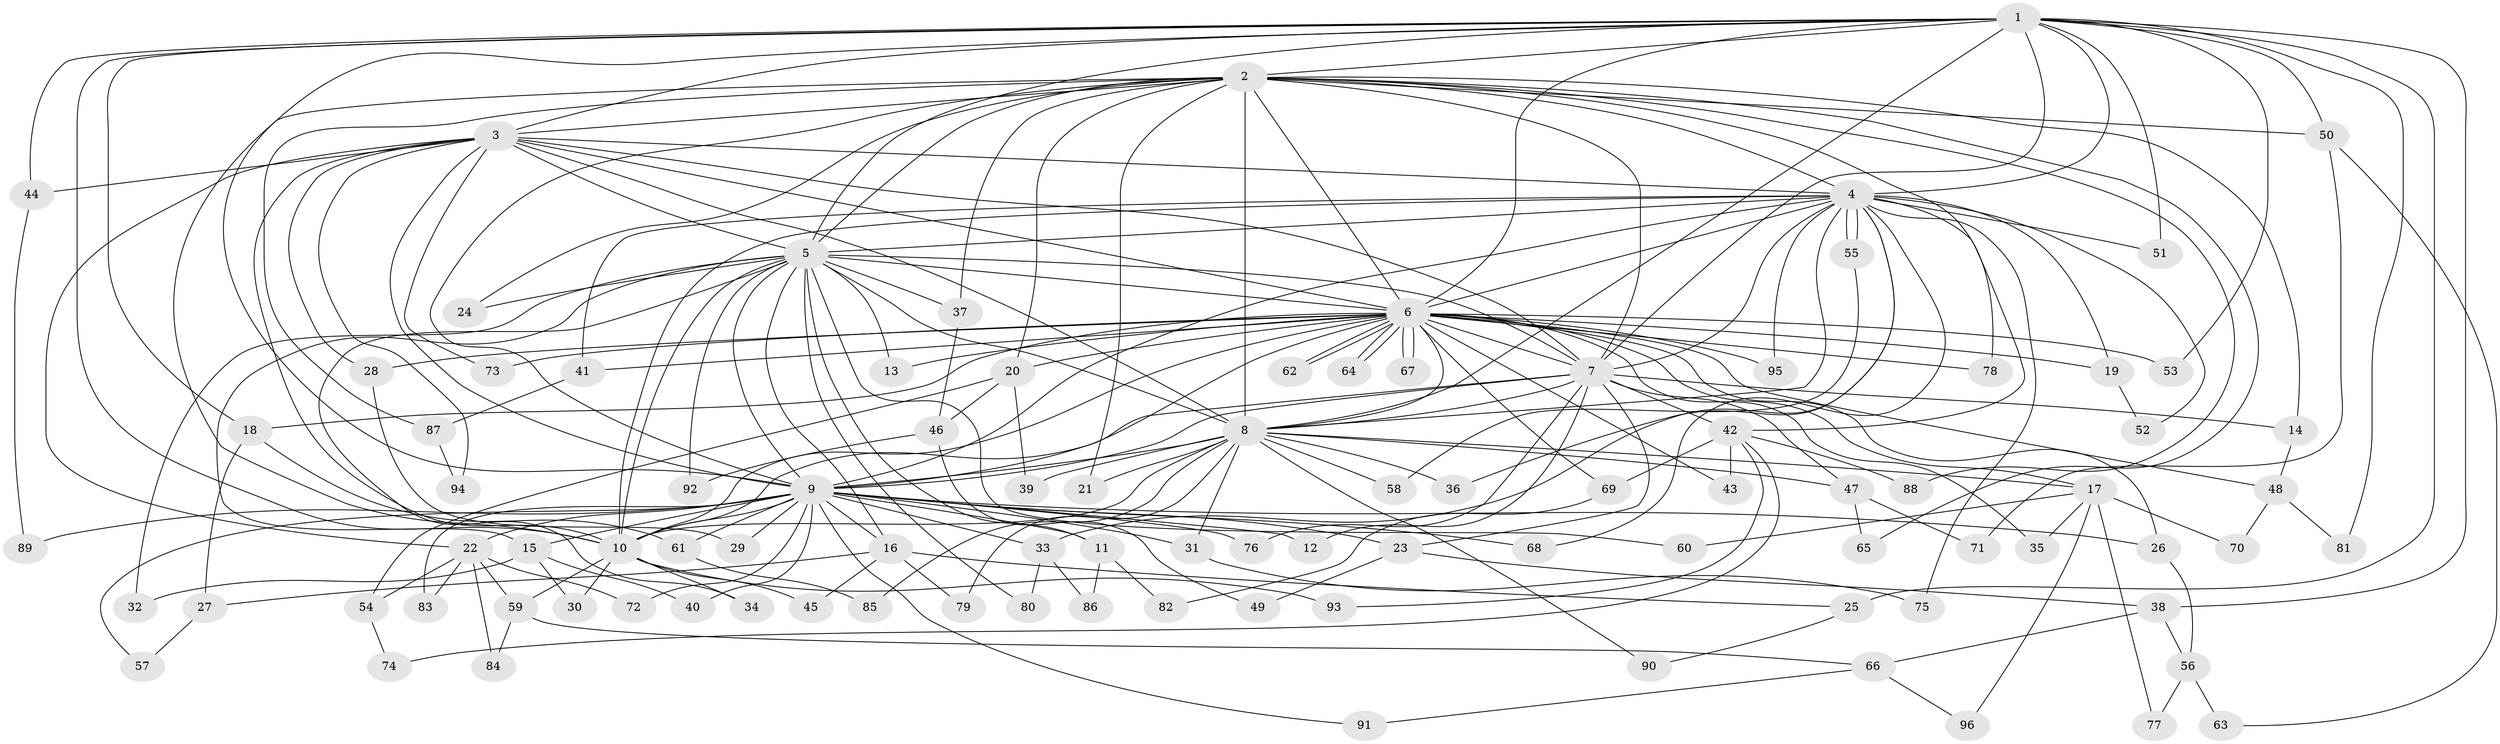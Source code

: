 // Generated by graph-tools (version 1.1) at 2025/49/03/09/25 03:49:38]
// undirected, 96 vertices, 217 edges
graph export_dot {
graph [start="1"]
  node [color=gray90,style=filled];
  1;
  2;
  3;
  4;
  5;
  6;
  7;
  8;
  9;
  10;
  11;
  12;
  13;
  14;
  15;
  16;
  17;
  18;
  19;
  20;
  21;
  22;
  23;
  24;
  25;
  26;
  27;
  28;
  29;
  30;
  31;
  32;
  33;
  34;
  35;
  36;
  37;
  38;
  39;
  40;
  41;
  42;
  43;
  44;
  45;
  46;
  47;
  48;
  49;
  50;
  51;
  52;
  53;
  54;
  55;
  56;
  57;
  58;
  59;
  60;
  61;
  62;
  63;
  64;
  65;
  66;
  67;
  68;
  69;
  70;
  71;
  72;
  73;
  74;
  75;
  76;
  77;
  78;
  79;
  80;
  81;
  82;
  83;
  84;
  85;
  86;
  87;
  88;
  89;
  90;
  91;
  92;
  93;
  94;
  95;
  96;
  1 -- 2;
  1 -- 3;
  1 -- 4;
  1 -- 5;
  1 -- 6;
  1 -- 7;
  1 -- 8;
  1 -- 9;
  1 -- 10;
  1 -- 18;
  1 -- 25;
  1 -- 38;
  1 -- 44;
  1 -- 50;
  1 -- 51;
  1 -- 53;
  1 -- 81;
  2 -- 3;
  2 -- 4;
  2 -- 5;
  2 -- 6;
  2 -- 7;
  2 -- 8;
  2 -- 9;
  2 -- 10;
  2 -- 14;
  2 -- 20;
  2 -- 21;
  2 -- 24;
  2 -- 37;
  2 -- 50;
  2 -- 65;
  2 -- 78;
  2 -- 87;
  2 -- 88;
  3 -- 4;
  3 -- 5;
  3 -- 6;
  3 -- 7;
  3 -- 8;
  3 -- 9;
  3 -- 10;
  3 -- 22;
  3 -- 28;
  3 -- 44;
  3 -- 73;
  3 -- 94;
  4 -- 5;
  4 -- 6;
  4 -- 7;
  4 -- 8;
  4 -- 9;
  4 -- 10;
  4 -- 19;
  4 -- 33;
  4 -- 36;
  4 -- 41;
  4 -- 42;
  4 -- 51;
  4 -- 52;
  4 -- 55;
  4 -- 55;
  4 -- 68;
  4 -- 75;
  4 -- 95;
  5 -- 6;
  5 -- 7;
  5 -- 8;
  5 -- 9;
  5 -- 10;
  5 -- 11;
  5 -- 13;
  5 -- 15;
  5 -- 16;
  5 -- 24;
  5 -- 32;
  5 -- 34;
  5 -- 37;
  5 -- 60;
  5 -- 80;
  5 -- 92;
  6 -- 7;
  6 -- 8;
  6 -- 9;
  6 -- 10;
  6 -- 13;
  6 -- 17;
  6 -- 18;
  6 -- 19;
  6 -- 20;
  6 -- 26;
  6 -- 28;
  6 -- 35;
  6 -- 41;
  6 -- 43;
  6 -- 48;
  6 -- 53;
  6 -- 62;
  6 -- 62;
  6 -- 64;
  6 -- 64;
  6 -- 67;
  6 -- 67;
  6 -- 69;
  6 -- 73;
  6 -- 78;
  6 -- 95;
  7 -- 8;
  7 -- 9;
  7 -- 10;
  7 -- 12;
  7 -- 14;
  7 -- 23;
  7 -- 42;
  7 -- 47;
  7 -- 76;
  8 -- 9;
  8 -- 10;
  8 -- 17;
  8 -- 21;
  8 -- 31;
  8 -- 36;
  8 -- 39;
  8 -- 47;
  8 -- 58;
  8 -- 79;
  8 -- 85;
  8 -- 90;
  9 -- 10;
  9 -- 11;
  9 -- 12;
  9 -- 15;
  9 -- 16;
  9 -- 22;
  9 -- 23;
  9 -- 26;
  9 -- 29;
  9 -- 31;
  9 -- 33;
  9 -- 40;
  9 -- 57;
  9 -- 61;
  9 -- 68;
  9 -- 72;
  9 -- 76;
  9 -- 83;
  9 -- 89;
  9 -- 91;
  10 -- 30;
  10 -- 34;
  10 -- 45;
  10 -- 59;
  10 -- 93;
  11 -- 82;
  11 -- 86;
  14 -- 48;
  15 -- 30;
  15 -- 32;
  15 -- 40;
  16 -- 25;
  16 -- 27;
  16 -- 45;
  16 -- 79;
  17 -- 35;
  17 -- 60;
  17 -- 70;
  17 -- 77;
  17 -- 96;
  18 -- 27;
  18 -- 61;
  19 -- 52;
  20 -- 39;
  20 -- 46;
  20 -- 54;
  22 -- 54;
  22 -- 59;
  22 -- 72;
  22 -- 83;
  22 -- 84;
  23 -- 38;
  23 -- 49;
  25 -- 90;
  26 -- 56;
  27 -- 57;
  28 -- 29;
  31 -- 75;
  33 -- 80;
  33 -- 86;
  37 -- 46;
  38 -- 56;
  38 -- 66;
  41 -- 87;
  42 -- 43;
  42 -- 69;
  42 -- 74;
  42 -- 88;
  42 -- 93;
  44 -- 89;
  46 -- 49;
  46 -- 92;
  47 -- 65;
  47 -- 71;
  48 -- 70;
  48 -- 81;
  50 -- 63;
  50 -- 71;
  54 -- 74;
  55 -- 58;
  56 -- 63;
  56 -- 77;
  59 -- 66;
  59 -- 84;
  61 -- 85;
  66 -- 91;
  66 -- 96;
  69 -- 82;
  87 -- 94;
}
